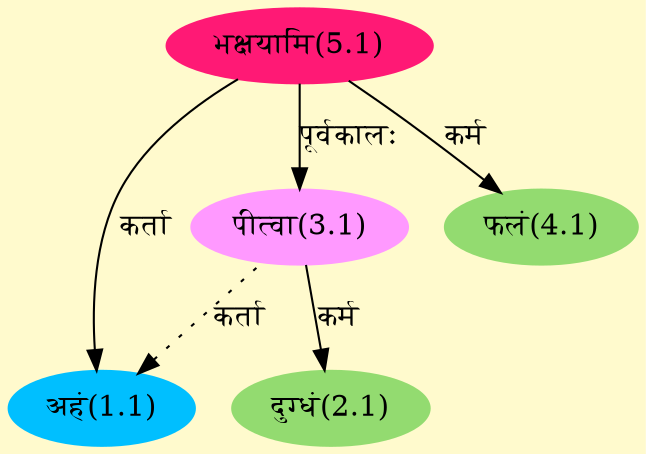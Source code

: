 digraph G{
rankdir=BT;
 compound=true;
 bgcolor="lemonchiffon1";
Node1_1 [style=filled, color="#00BFFF" label = "अहं(1.1)"]
Node5_1 [style=filled, color="#FF1975" label = "भक्षयामि(5.1)"]
Node3_1 [style=filled, color="#FF99FF" label = "पीत्वा(3.1)"]
Node2_1 [style=filled, color="#93DB70" label = "दुग्धं(2.1)"]
Node4_1 [style=filled, color="#93DB70" label = "फलं(4.1)"]
/* Start of Relations section */

Node1_1 -> Node5_1 [  label="कर्ता"  dir="back" ]
Node1_1 -> Node3_1 [ style=dotted label="कर्ता"  dir="back" ]
Node2_1 -> Node3_1 [  label="कर्म"  dir="back" ]
Node3_1 -> Node5_1 [  label="पूर्वकालः"  dir="back" ]
Node4_1 -> Node5_1 [  label="कर्म"  dir="back" ]
}
